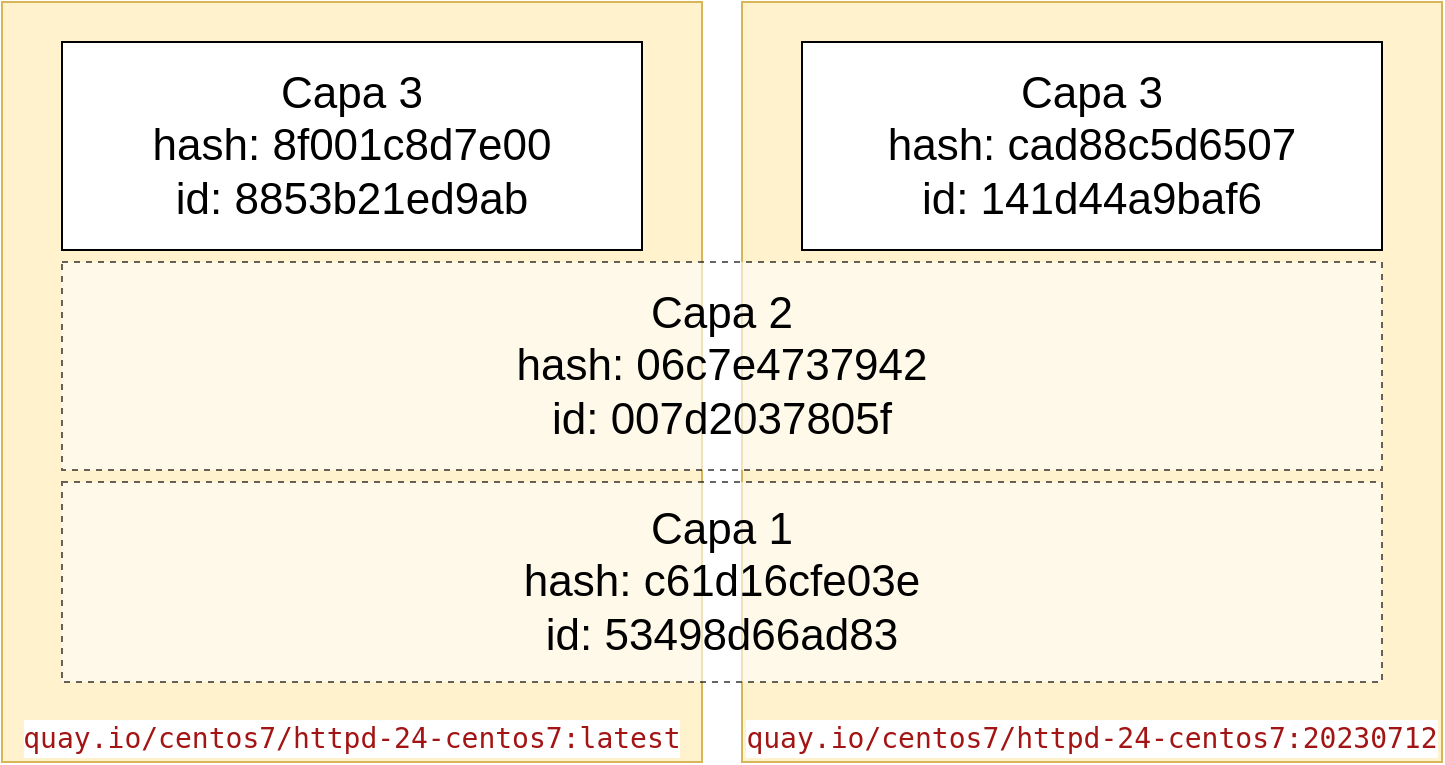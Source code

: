 <mxfile version="24.0.7" type="device">
  <diagram name="Página-1" id="QNrzKvdkZUiNf-F4cxl6">
    <mxGraphModel dx="1434" dy="728" grid="1" gridSize="10" guides="1" tooltips="1" connect="1" arrows="1" fold="1" page="1" pageScale="1" pageWidth="1169" pageHeight="827" math="0" shadow="0">
      <root>
        <mxCell id="0" />
        <mxCell id="1" parent="0" />
        <mxCell id="hTKD_wTJ5Eevq3iLYY7k-2" value="&lt;div style=&quot;color: #000000;background-color: #ffffff;font-family: &#39;Droid Sans Mono&#39;, &#39;monospace&#39;, monospace;font-weight: normal;font-size: 14px;line-height: 19px;white-space: pre;&quot;&gt;&lt;div&gt;&lt;span style=&quot;color: #a31515;&quot;&gt;quay.io/centos7/httpd-24-centos7:20230712&lt;/span&gt;&lt;/div&gt;&lt;/div&gt;" style="rounded=0;whiteSpace=wrap;html=1;fillColor=#fff2cc;strokeColor=#d6b656;verticalAlign=bottom;" vertex="1" parent="1">
          <mxGeometry x="610" y="210" width="350" height="380" as="geometry" />
        </mxCell>
        <mxCell id="IdGpFHFMFsSPEDV2ob-z-1" value="&lt;div style=&quot;color: #000000;background-color: #ffffff;font-family: &#39;Droid Sans Mono&#39;, &#39;monospace&#39;, monospace;font-weight: normal;font-size: 14px;line-height: 19px;white-space: pre;&quot;&gt;&lt;div&gt;&lt;span style=&quot;color: #a31515;&quot;&gt;quay.io/centos7/httpd-24-centos7:latest&lt;/span&gt;&lt;/div&gt;&lt;/div&gt;" style="rounded=0;whiteSpace=wrap;html=1;fillColor=#fff2cc;strokeColor=#d6b656;verticalAlign=bottom;" parent="1" vertex="1">
          <mxGeometry x="240" y="210" width="350" height="380" as="geometry" />
        </mxCell>
        <mxCell id="IdGpFHFMFsSPEDV2ob-z-2" value="&lt;div style=&quot;font-size: 22px;&quot;&gt;Capa 1&lt;/div&gt;&lt;div style=&quot;font-size: 22px;&quot;&gt;hash: c61d16cfe03e&lt;/div&gt;&lt;div&gt;id: 53498d66ad83&lt;/div&gt;" style="rounded=0;whiteSpace=wrap;html=1;align=center;fontSize=22;dashed=1;opacity=60;" parent="1" vertex="1">
          <mxGeometry x="270" y="450" width="660" height="100" as="geometry" />
        </mxCell>
        <mxCell id="IdGpFHFMFsSPEDV2ob-z-3" value="&lt;div style=&quot;font-size: 22px;&quot;&gt;Capa 2&lt;br style=&quot;font-size: 22px;&quot;&gt;&lt;/div&gt;&lt;div style=&quot;font-size: 22px;&quot;&gt;hash: 06c7e4737942&lt;/div&gt;&lt;div&gt;id: 007d2037805f&lt;/div&gt;" style="rounded=0;whiteSpace=wrap;html=1;align=center;fontSize=22;dashed=1;opacity=60;" parent="1" vertex="1">
          <mxGeometry x="270" y="340" width="660" height="104" as="geometry" />
        </mxCell>
        <mxCell id="IdGpFHFMFsSPEDV2ob-z-7" value="&lt;div style=&quot;font-size: 22px;&quot;&gt;Capa 3&lt;br style=&quot;font-size: 22px;&quot;&gt;&lt;/div&gt;&lt;div style=&quot;font-size: 22px;&quot;&gt;hash: 8f001c8d7e00&lt;/div&gt;&lt;div style=&quot;font-size: 22px;&quot;&gt;id: 8853b21ed9ab&lt;/div&gt;" style="rounded=0;whiteSpace=wrap;html=1;align=center;fontSize=22;" parent="1" vertex="1">
          <mxGeometry x="270" y="230" width="290" height="104" as="geometry" />
        </mxCell>
        <mxCell id="hTKD_wTJ5Eevq3iLYY7k-5" value="&lt;div style=&quot;font-size: 22px;&quot;&gt;Capa 3&lt;br style=&quot;font-size: 22px;&quot;&gt;&lt;/div&gt;&lt;div style=&quot;font-size: 22px;&quot;&gt;hash: cad88c5d6507&lt;/div&gt;&lt;div style=&quot;font-size: 22px;&quot;&gt;id: 141d44a9baf6&lt;/div&gt;" style="rounded=0;whiteSpace=wrap;html=1;align=center;fontSize=22;" vertex="1" parent="1">
          <mxGeometry x="640" y="230" width="290" height="104" as="geometry" />
        </mxCell>
      </root>
    </mxGraphModel>
  </diagram>
</mxfile>
